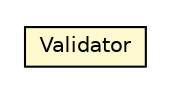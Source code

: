 #!/usr/local/bin/dot
#
# Class diagram 
# Generated by UMLGraph version R5_6-24-gf6e263 (http://www.umlgraph.org/)
#

digraph G {
	edge [fontname="Helvetica",fontsize=10,labelfontname="Helvetica",labelfontsize=10];
	node [fontname="Helvetica",fontsize=10,shape=plaintext];
	nodesep=0.25;
	ranksep=0.5;
	// org.universAAL.ucc.configuration.model.configurationdefinition.Validator
	c112029 [label=<<table title="org.universAAL.ucc.configuration.model.configurationdefinition.Validator" border="0" cellborder="1" cellspacing="0" cellpadding="2" port="p" bgcolor="lemonChiffon" href="./Validator.html">
		<tr><td><table border="0" cellspacing="0" cellpadding="1">
<tr><td align="center" balign="center"> Validator </td></tr>
		</table></td></tr>
		</table>>, URL="./Validator.html", fontname="Helvetica", fontcolor="black", fontsize=10.0];
}

